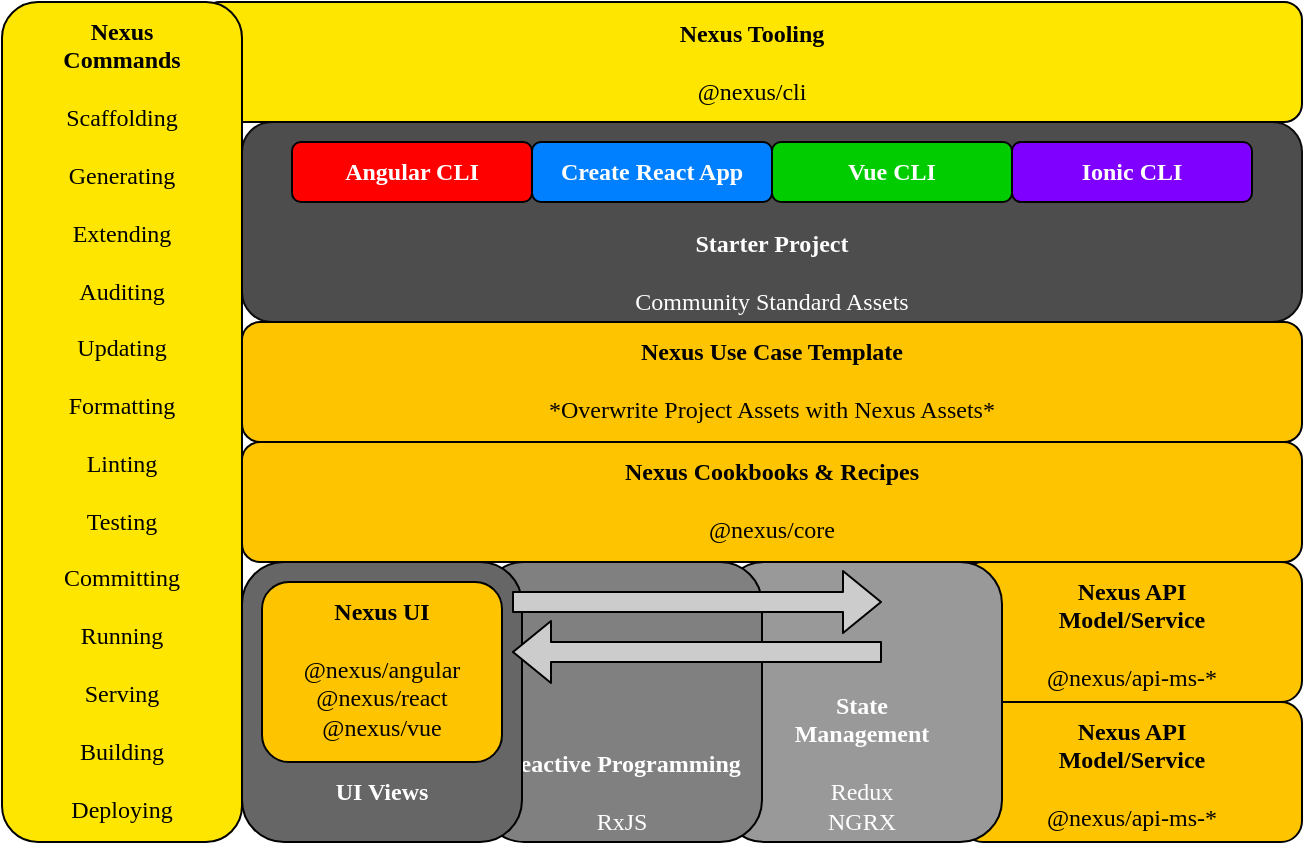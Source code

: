 <mxfile version="14.5.3" type="github">
  <diagram id="j0nWerrw2Snicfc2US4N" name="Page-1">
    <mxGraphModel dx="1554" dy="859" grid="1" gridSize="10" guides="1" tooltips="1" connect="1" arrows="1" fold="1" page="1" pageScale="1" pageWidth="850" pageHeight="1100" math="0" shadow="0">
      <root>
        <mxCell id="0" />
        <mxCell id="1" parent="0" />
        <mxCell id="zGtckxlxDOLURkBdo12I-14" value="&lt;b&gt;Nexus API &lt;br&gt;Model/Service&lt;br&gt;&lt;/b&gt;&lt;br&gt;@nexus/api-ms-*" style="rounded=1;whiteSpace=wrap;html=1;verticalAlign=top;fillColor=#FFC400;fontFamily=Tahoma;spacing=3;" vertex="1" parent="1">
          <mxGeometry x="490" y="320" width="170" height="70" as="geometry" />
        </mxCell>
        <mxCell id="zGtckxlxDOLURkBdo12I-15" value="&lt;b&gt;Nexus API &lt;br&gt;Model/Service&lt;br&gt;&lt;/b&gt;&lt;br&gt;@nexus/api-ms-*" style="rounded=1;whiteSpace=wrap;html=1;verticalAlign=top;fillColor=#FFC400;fontFamily=Tahoma;spacing=3;" vertex="1" parent="1">
          <mxGeometry x="490" y="390" width="170" height="70" as="geometry" />
        </mxCell>
        <mxCell id="zGtckxlxDOLURkBdo12I-10" value="&lt;b&gt;State &lt;br&gt;Management&lt;br&gt;&lt;/b&gt;&lt;br&gt;Redux&lt;br&gt;NGRX" style="rounded=1;whiteSpace=wrap;html=1;verticalAlign=bottom;fontColor=#FFFFFF;fontFamily=Tahoma;fillColor=#999999;spacing=3;" vertex="1" parent="1">
          <mxGeometry x="370" y="320" width="140" height="140" as="geometry" />
        </mxCell>
        <mxCell id="zGtckxlxDOLURkBdo12I-11" value="&lt;b&gt;Reactive Programming&lt;/b&gt;&lt;br&gt;&lt;br&gt;RxJS" style="rounded=1;whiteSpace=wrap;html=1;verticalAlign=bottom;fontColor=#FFFFFF;fontFamily=Tahoma;fillColor=#808080;spacing=3;" vertex="1" parent="1">
          <mxGeometry x="250" y="320" width="140" height="140" as="geometry" />
        </mxCell>
        <mxCell id="zGtckxlxDOLURkBdo12I-2" value="&lt;b&gt;UI Views&lt;/b&gt;&lt;br&gt;&lt;br&gt;" style="rounded=1;whiteSpace=wrap;html=1;verticalAlign=bottom;fontColor=#FFFFFF;fontFamily=Tahoma;fillColor=#666666;spacing=3;" vertex="1" parent="1">
          <mxGeometry x="130" y="320" width="140" height="140" as="geometry" />
        </mxCell>
        <mxCell id="zGtckxlxDOLURkBdo12I-3" value="&lt;b&gt;Starter Project&lt;br&gt;&lt;/b&gt;&lt;br&gt;Community Standard Assets" style="rounded=1;whiteSpace=wrap;html=1;verticalAlign=bottom;strokeColor=#0D0D0D;fontColor=#FFFFFF;fillColor=#4D4D4D;fontFamily=Tahoma;spacing=3;" vertex="1" parent="1">
          <mxGeometry x="130" y="100" width="530" height="100" as="geometry" />
        </mxCell>
        <mxCell id="zGtckxlxDOLURkBdo12I-4" value="&lt;b&gt;Nexus Cookbooks &amp;amp; Recipes&lt;/b&gt;&lt;br&gt;&lt;br&gt;@nexus/core" style="rounded=1;whiteSpace=wrap;html=1;verticalAlign=top;strokeColor=#030201;fillColor=#FFC400;fontFamily=Tahoma;spacing=3;" vertex="1" parent="1">
          <mxGeometry x="130" y="260" width="530" height="60" as="geometry" />
        </mxCell>
        <mxCell id="zGtckxlxDOLURkBdo12I-5" value="Angular CLI" style="rounded=1;whiteSpace=wrap;html=1;fontStyle=1;fillColor=#FF0000;fontColor=#FFFFFF;fontFamily=Tahoma;spacing=3;" vertex="1" parent="1">
          <mxGeometry x="155" y="110" width="120" height="30" as="geometry" />
        </mxCell>
        <mxCell id="zGtckxlxDOLURkBdo12I-6" value="Create React App" style="rounded=1;whiteSpace=wrap;html=1;fontStyle=1;fillColor=#007FFF;fontColor=#FFFFFF;fontFamily=Tahoma;spacing=3;" vertex="1" parent="1">
          <mxGeometry x="275" y="110" width="120" height="30" as="geometry" />
        </mxCell>
        <mxCell id="zGtckxlxDOLURkBdo12I-7" value="Vue CLI" style="rounded=1;whiteSpace=wrap;html=1;fillColor=#00CC00;strokeColor=#040503;fontColor=#FFFFFF;fontStyle=1;fontFamily=Tahoma;spacing=3;" vertex="1" parent="1">
          <mxGeometry x="395" y="110" width="120" height="30" as="geometry" />
        </mxCell>
        <mxCell id="zGtckxlxDOLURkBdo12I-8" value="Ionic CLI" style="rounded=1;whiteSpace=wrap;html=1;strokeColor=#030303;fontColor=#FFFFFF;fontStyle=1;fontFamily=Tahoma;fillColor=#7F00FF;spacing=3;" vertex="1" parent="1">
          <mxGeometry x="515" y="110" width="120" height="30" as="geometry" />
        </mxCell>
        <mxCell id="zGtckxlxDOLURkBdo12I-9" value="&lt;b&gt;Nexus UI&lt;/b&gt;&lt;br&gt;&lt;br&gt;@nexus/angular&lt;br&gt;@nexus/react&lt;br&gt;@nexus/vue" style="rounded=1;whiteSpace=wrap;html=1;verticalAlign=top;fillColor=#FFC400;fontFamily=Tahoma;spacing=3;" vertex="1" parent="1">
          <mxGeometry x="140" y="330" width="120" height="90" as="geometry" />
        </mxCell>
        <mxCell id="zGtckxlxDOLURkBdo12I-12" value="&lt;b&gt;Nexus Tooling&lt;/b&gt;&lt;br&gt;&lt;br&gt;@nexus/cli" style="rounded=1;whiteSpace=wrap;html=1;fillColor=#ffe600;fontFamily=Tahoma;spacing=3;" vertex="1" parent="1">
          <mxGeometry x="110" y="40" width="550" height="60" as="geometry" />
        </mxCell>
        <mxCell id="zGtckxlxDOLURkBdo12I-13" value="&lt;b&gt;Nexus Use Case Template&lt;br&gt;&lt;/b&gt;&lt;br&gt;*Overwrite Project Assets with Nexus Assets*" style="rounded=1;whiteSpace=wrap;html=1;verticalAlign=top;fillColor=#FFC400;fontFamily=Tahoma;spacing=3;" vertex="1" parent="1">
          <mxGeometry x="130" y="200" width="530" height="60" as="geometry" />
        </mxCell>
        <mxCell id="zGtckxlxDOLURkBdo12I-1" value="&lt;b&gt;Nexus &lt;br&gt;Commands&lt;/b&gt;&lt;br&gt;&lt;br&gt;Scaffolding&lt;br&gt;&lt;br&gt;Generating&lt;br&gt;&lt;br&gt;Extending&lt;br&gt;&lt;br&gt;Auditing&lt;br&gt;&lt;br&gt;Updating&lt;br&gt;&lt;br&gt;Formatting&lt;br&gt;&lt;br&gt;Linting&lt;br&gt;&lt;br&gt;Testing&lt;br&gt;&lt;br&gt;Committing&lt;br&gt;&lt;br&gt;Running&lt;br&gt;&lt;br&gt;Serving&lt;br&gt;&lt;br&gt;Building&lt;br&gt;&lt;br&gt;Deploying" style="rounded=1;whiteSpace=wrap;html=1;fillColor=#FFE600;fontFamily=Tahoma;verticalAlign=top;spacingLeft=5;spacingRight=5;spacing=3;" vertex="1" parent="1">
          <mxGeometry x="10" y="40" width="120" height="420" as="geometry" />
        </mxCell>
        <mxCell id="zGtckxlxDOLURkBdo12I-17" value="" style="shape=flexArrow;endArrow=classic;html=1;width=10;fillColor=#CCCCCC;" edge="1" parent="1">
          <mxGeometry width="50" height="50" relative="1" as="geometry">
            <mxPoint x="265" y="340" as="sourcePoint" />
            <mxPoint x="450" y="340" as="targetPoint" />
          </mxGeometry>
        </mxCell>
        <mxCell id="zGtckxlxDOLURkBdo12I-18" value="" style="shape=flexArrow;endArrow=classic;html=1;fillColor=#CCCCCC;" edge="1" parent="1">
          <mxGeometry width="50" height="50" relative="1" as="geometry">
            <mxPoint x="450" y="365" as="sourcePoint" />
            <mxPoint x="265" y="365" as="targetPoint" />
          </mxGeometry>
        </mxCell>
      </root>
    </mxGraphModel>
  </diagram>
</mxfile>
